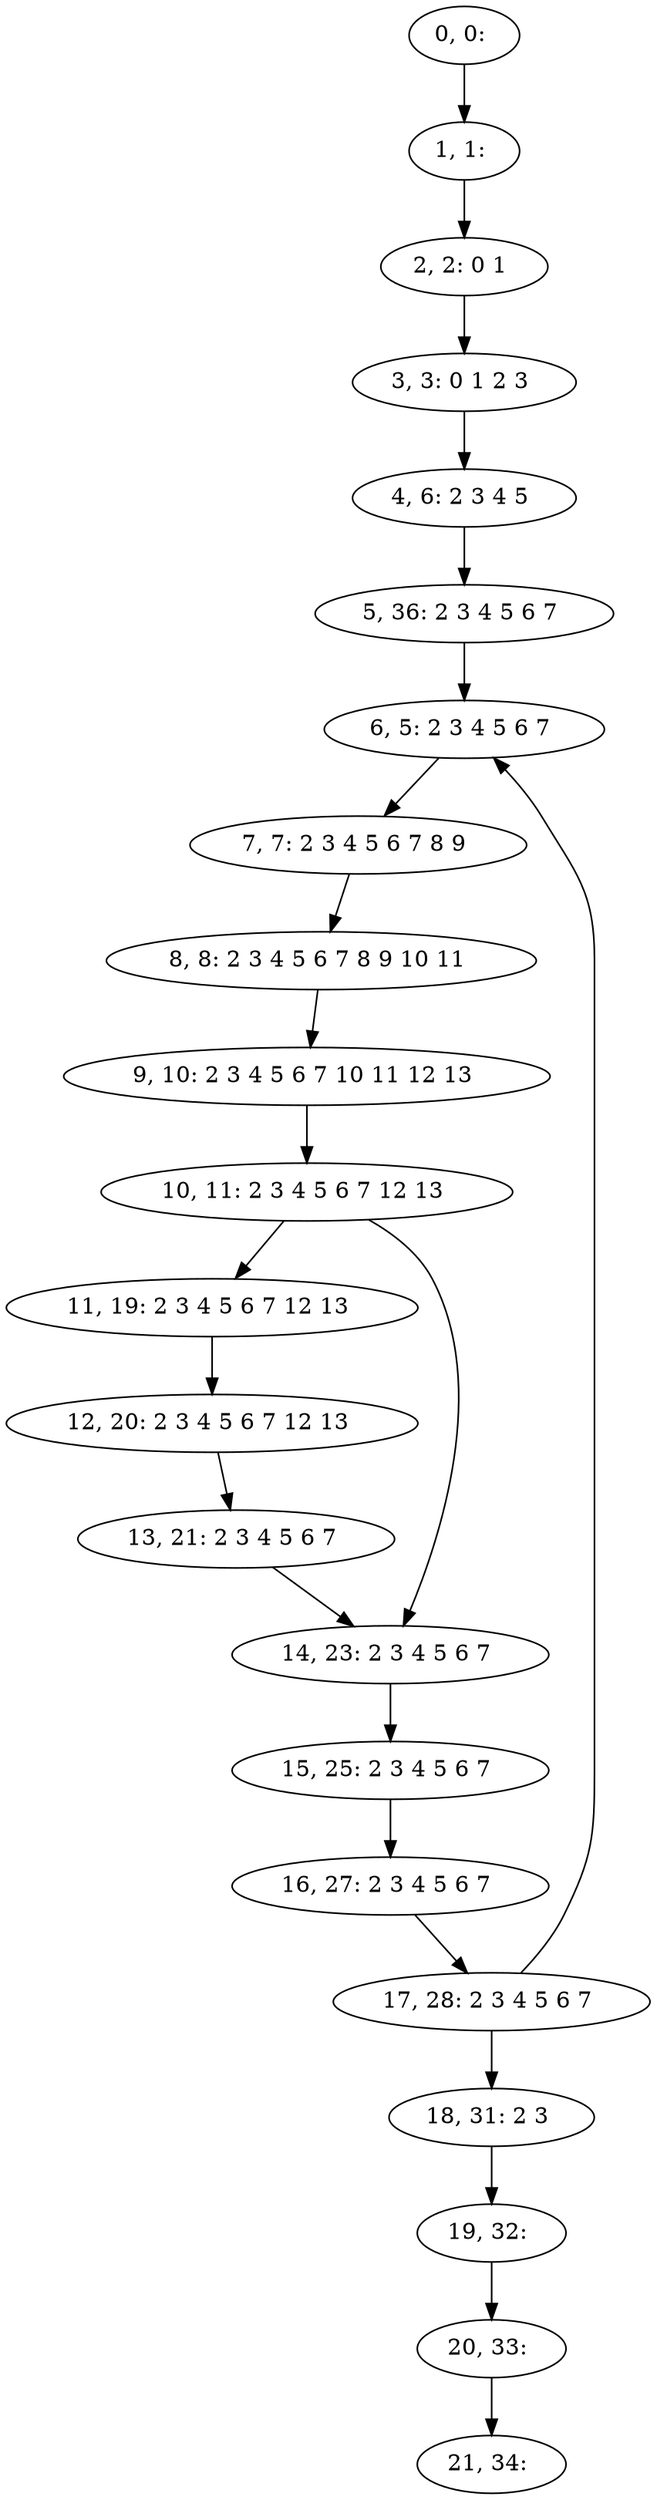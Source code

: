 digraph G {
0[label="0, 0: "];
1[label="1, 1: "];
2[label="2, 2: 0 1 "];
3[label="3, 3: 0 1 2 3 "];
4[label="4, 6: 2 3 4 5 "];
5[label="5, 36: 2 3 4 5 6 7 "];
6[label="6, 5: 2 3 4 5 6 7 "];
7[label="7, 7: 2 3 4 5 6 7 8 9 "];
8[label="8, 8: 2 3 4 5 6 7 8 9 10 11 "];
9[label="9, 10: 2 3 4 5 6 7 10 11 12 13 "];
10[label="10, 11: 2 3 4 5 6 7 12 13 "];
11[label="11, 19: 2 3 4 5 6 7 12 13 "];
12[label="12, 20: 2 3 4 5 6 7 12 13 "];
13[label="13, 21: 2 3 4 5 6 7 "];
14[label="14, 23: 2 3 4 5 6 7 "];
15[label="15, 25: 2 3 4 5 6 7 "];
16[label="16, 27: 2 3 4 5 6 7 "];
17[label="17, 28: 2 3 4 5 6 7 "];
18[label="18, 31: 2 3 "];
19[label="19, 32: "];
20[label="20, 33: "];
21[label="21, 34: "];
0->1 ;
1->2 ;
2->3 ;
3->4 ;
4->5 ;
5->6 ;
6->7 ;
7->8 ;
8->9 ;
9->10 ;
10->11 ;
10->14 ;
11->12 ;
12->13 ;
13->14 ;
14->15 ;
15->16 ;
16->17 ;
17->18 ;
17->6 ;
18->19 ;
19->20 ;
20->21 ;
}
